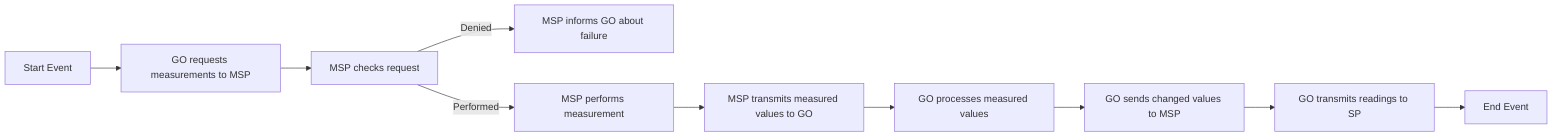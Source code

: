 graph LR
A[Start Event] --> B[GO requests measurements to MSP]
B --> C[MSP checks request]
C -->|Denied| D[MSP informs GO about failure]
C -->|Performed| E[MSP performs measurement]
E --> F[MSP transmits measured values to GO]
F --> G[GO processes measured values]
G --> H[GO sends changed values to MSP]
H --> I[GO transmits readings to SP]
I --> J[End Event]